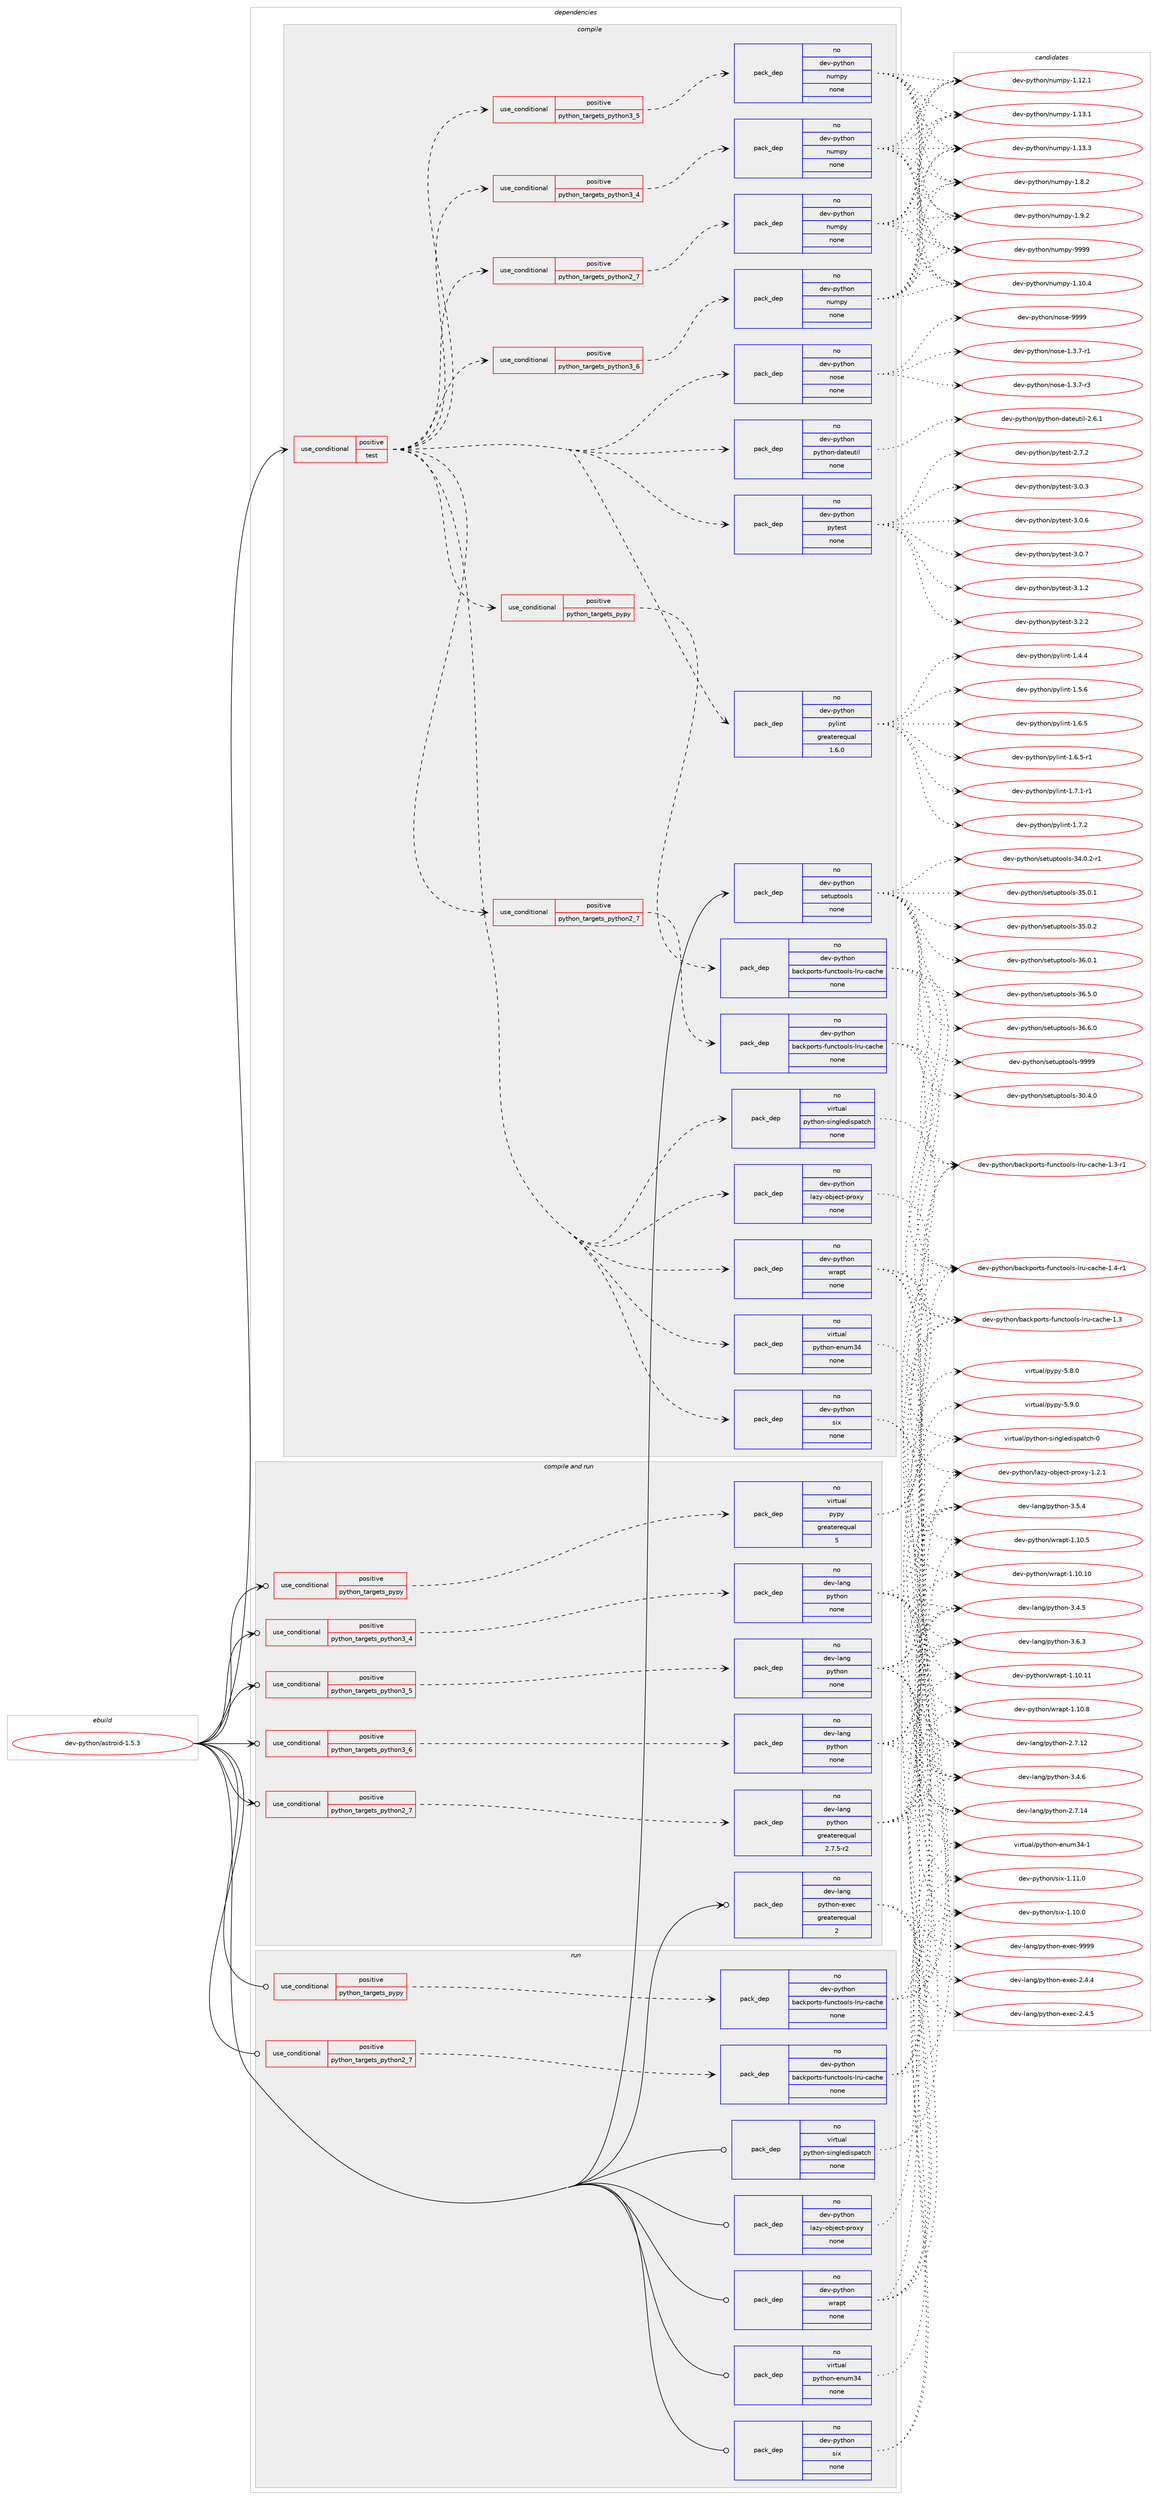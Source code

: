 digraph prolog {

# *************
# Graph options
# *************

newrank=true;
concentrate=true;
compound=true;
graph [rankdir=LR,fontname=Helvetica,fontsize=10,ranksep=1.5];#, ranksep=2.5, nodesep=0.2];
edge  [arrowhead=vee];
node  [fontname=Helvetica,fontsize=10];

# **********
# The ebuild
# **********

subgraph cluster_leftcol {
color=gray;
rank=same;
label=<<i>ebuild</i>>;
id [label="dev-python/astroid-1.5.3", color=red, width=4, href="../dev-python/astroid-1.5.3.svg"];
}

# ****************
# The dependencies
# ****************

subgraph cluster_midcol {
color=gray;
label=<<i>dependencies</i>>;
subgraph cluster_compile {
fillcolor="#eeeeee";
style=filled;
label=<<i>compile</i>>;
subgraph cond29587 {
dependency146850 [label=<<TABLE BORDER="0" CELLBORDER="1" CELLSPACING="0" CELLPADDING="4"><TR><TD ROWSPAN="3" CELLPADDING="10">use_conditional</TD></TR><TR><TD>positive</TD></TR><TR><TD>test</TD></TR></TABLE>>, shape=none, color=red];
subgraph pack113446 {
dependency146851 [label=<<TABLE BORDER="0" CELLBORDER="1" CELLSPACING="0" CELLPADDING="4" WIDTH="220"><TR><TD ROWSPAN="6" CELLPADDING="30">pack_dep</TD></TR><TR><TD WIDTH="110">no</TD></TR><TR><TD>dev-python</TD></TR><TR><TD>lazy-object-proxy</TD></TR><TR><TD>none</TD></TR><TR><TD></TD></TR></TABLE>>, shape=none, color=blue];
}
dependency146850:e -> dependency146851:w [weight=20,style="dashed",arrowhead="vee"];
subgraph pack113447 {
dependency146852 [label=<<TABLE BORDER="0" CELLBORDER="1" CELLSPACING="0" CELLPADDING="4" WIDTH="220"><TR><TD ROWSPAN="6" CELLPADDING="30">pack_dep</TD></TR><TR><TD WIDTH="110">no</TD></TR><TR><TD>dev-python</TD></TR><TR><TD>six</TD></TR><TR><TD>none</TD></TR><TR><TD></TD></TR></TABLE>>, shape=none, color=blue];
}
dependency146850:e -> dependency146852:w [weight=20,style="dashed",arrowhead="vee"];
subgraph pack113448 {
dependency146853 [label=<<TABLE BORDER="0" CELLBORDER="1" CELLSPACING="0" CELLPADDING="4" WIDTH="220"><TR><TD ROWSPAN="6" CELLPADDING="30">pack_dep</TD></TR><TR><TD WIDTH="110">no</TD></TR><TR><TD>dev-python</TD></TR><TR><TD>wrapt</TD></TR><TR><TD>none</TD></TR><TR><TD></TD></TR></TABLE>>, shape=none, color=blue];
}
dependency146850:e -> dependency146853:w [weight=20,style="dashed",arrowhead="vee"];
subgraph pack113449 {
dependency146854 [label=<<TABLE BORDER="0" CELLBORDER="1" CELLSPACING="0" CELLPADDING="4" WIDTH="220"><TR><TD ROWSPAN="6" CELLPADDING="30">pack_dep</TD></TR><TR><TD WIDTH="110">no</TD></TR><TR><TD>virtual</TD></TR><TR><TD>python-enum34</TD></TR><TR><TD>none</TD></TR><TR><TD></TD></TR></TABLE>>, shape=none, color=blue];
}
dependency146850:e -> dependency146854:w [weight=20,style="dashed",arrowhead="vee"];
subgraph pack113450 {
dependency146855 [label=<<TABLE BORDER="0" CELLBORDER="1" CELLSPACING="0" CELLPADDING="4" WIDTH="220"><TR><TD ROWSPAN="6" CELLPADDING="30">pack_dep</TD></TR><TR><TD WIDTH="110">no</TD></TR><TR><TD>virtual</TD></TR><TR><TD>python-singledispatch</TD></TR><TR><TD>none</TD></TR><TR><TD></TD></TR></TABLE>>, shape=none, color=blue];
}
dependency146850:e -> dependency146855:w [weight=20,style="dashed",arrowhead="vee"];
subgraph cond29588 {
dependency146856 [label=<<TABLE BORDER="0" CELLBORDER="1" CELLSPACING="0" CELLPADDING="4"><TR><TD ROWSPAN="3" CELLPADDING="10">use_conditional</TD></TR><TR><TD>positive</TD></TR><TR><TD>python_targets_pypy</TD></TR></TABLE>>, shape=none, color=red];
subgraph pack113451 {
dependency146857 [label=<<TABLE BORDER="0" CELLBORDER="1" CELLSPACING="0" CELLPADDING="4" WIDTH="220"><TR><TD ROWSPAN="6" CELLPADDING="30">pack_dep</TD></TR><TR><TD WIDTH="110">no</TD></TR><TR><TD>dev-python</TD></TR><TR><TD>backports-functools-lru-cache</TD></TR><TR><TD>none</TD></TR><TR><TD></TD></TR></TABLE>>, shape=none, color=blue];
}
dependency146856:e -> dependency146857:w [weight=20,style="dashed",arrowhead="vee"];
}
dependency146850:e -> dependency146856:w [weight=20,style="dashed",arrowhead="vee"];
subgraph cond29589 {
dependency146858 [label=<<TABLE BORDER="0" CELLBORDER="1" CELLSPACING="0" CELLPADDING="4"><TR><TD ROWSPAN="3" CELLPADDING="10">use_conditional</TD></TR><TR><TD>positive</TD></TR><TR><TD>python_targets_python2_7</TD></TR></TABLE>>, shape=none, color=red];
subgraph pack113452 {
dependency146859 [label=<<TABLE BORDER="0" CELLBORDER="1" CELLSPACING="0" CELLPADDING="4" WIDTH="220"><TR><TD ROWSPAN="6" CELLPADDING="30">pack_dep</TD></TR><TR><TD WIDTH="110">no</TD></TR><TR><TD>dev-python</TD></TR><TR><TD>backports-functools-lru-cache</TD></TR><TR><TD>none</TD></TR><TR><TD></TD></TR></TABLE>>, shape=none, color=blue];
}
dependency146858:e -> dependency146859:w [weight=20,style="dashed",arrowhead="vee"];
}
dependency146850:e -> dependency146858:w [weight=20,style="dashed",arrowhead="vee"];
subgraph pack113453 {
dependency146860 [label=<<TABLE BORDER="0" CELLBORDER="1" CELLSPACING="0" CELLPADDING="4" WIDTH="220"><TR><TD ROWSPAN="6" CELLPADDING="30">pack_dep</TD></TR><TR><TD WIDTH="110">no</TD></TR><TR><TD>dev-python</TD></TR><TR><TD>nose</TD></TR><TR><TD>none</TD></TR><TR><TD></TD></TR></TABLE>>, shape=none, color=blue];
}
dependency146850:e -> dependency146860:w [weight=20,style="dashed",arrowhead="vee"];
subgraph cond29590 {
dependency146861 [label=<<TABLE BORDER="0" CELLBORDER="1" CELLSPACING="0" CELLPADDING="4"><TR><TD ROWSPAN="3" CELLPADDING="10">use_conditional</TD></TR><TR><TD>positive</TD></TR><TR><TD>python_targets_python2_7</TD></TR></TABLE>>, shape=none, color=red];
subgraph pack113454 {
dependency146862 [label=<<TABLE BORDER="0" CELLBORDER="1" CELLSPACING="0" CELLPADDING="4" WIDTH="220"><TR><TD ROWSPAN="6" CELLPADDING="30">pack_dep</TD></TR><TR><TD WIDTH="110">no</TD></TR><TR><TD>dev-python</TD></TR><TR><TD>numpy</TD></TR><TR><TD>none</TD></TR><TR><TD></TD></TR></TABLE>>, shape=none, color=blue];
}
dependency146861:e -> dependency146862:w [weight=20,style="dashed",arrowhead="vee"];
}
dependency146850:e -> dependency146861:w [weight=20,style="dashed",arrowhead="vee"];
subgraph cond29591 {
dependency146863 [label=<<TABLE BORDER="0" CELLBORDER="1" CELLSPACING="0" CELLPADDING="4"><TR><TD ROWSPAN="3" CELLPADDING="10">use_conditional</TD></TR><TR><TD>positive</TD></TR><TR><TD>python_targets_python3_4</TD></TR></TABLE>>, shape=none, color=red];
subgraph pack113455 {
dependency146864 [label=<<TABLE BORDER="0" CELLBORDER="1" CELLSPACING="0" CELLPADDING="4" WIDTH="220"><TR><TD ROWSPAN="6" CELLPADDING="30">pack_dep</TD></TR><TR><TD WIDTH="110">no</TD></TR><TR><TD>dev-python</TD></TR><TR><TD>numpy</TD></TR><TR><TD>none</TD></TR><TR><TD></TD></TR></TABLE>>, shape=none, color=blue];
}
dependency146863:e -> dependency146864:w [weight=20,style="dashed",arrowhead="vee"];
}
dependency146850:e -> dependency146863:w [weight=20,style="dashed",arrowhead="vee"];
subgraph cond29592 {
dependency146865 [label=<<TABLE BORDER="0" CELLBORDER="1" CELLSPACING="0" CELLPADDING="4"><TR><TD ROWSPAN="3" CELLPADDING="10">use_conditional</TD></TR><TR><TD>positive</TD></TR><TR><TD>python_targets_python3_5</TD></TR></TABLE>>, shape=none, color=red];
subgraph pack113456 {
dependency146866 [label=<<TABLE BORDER="0" CELLBORDER="1" CELLSPACING="0" CELLPADDING="4" WIDTH="220"><TR><TD ROWSPAN="6" CELLPADDING="30">pack_dep</TD></TR><TR><TD WIDTH="110">no</TD></TR><TR><TD>dev-python</TD></TR><TR><TD>numpy</TD></TR><TR><TD>none</TD></TR><TR><TD></TD></TR></TABLE>>, shape=none, color=blue];
}
dependency146865:e -> dependency146866:w [weight=20,style="dashed",arrowhead="vee"];
}
dependency146850:e -> dependency146865:w [weight=20,style="dashed",arrowhead="vee"];
subgraph cond29593 {
dependency146867 [label=<<TABLE BORDER="0" CELLBORDER="1" CELLSPACING="0" CELLPADDING="4"><TR><TD ROWSPAN="3" CELLPADDING="10">use_conditional</TD></TR><TR><TD>positive</TD></TR><TR><TD>python_targets_python3_6</TD></TR></TABLE>>, shape=none, color=red];
subgraph pack113457 {
dependency146868 [label=<<TABLE BORDER="0" CELLBORDER="1" CELLSPACING="0" CELLPADDING="4" WIDTH="220"><TR><TD ROWSPAN="6" CELLPADDING="30">pack_dep</TD></TR><TR><TD WIDTH="110">no</TD></TR><TR><TD>dev-python</TD></TR><TR><TD>numpy</TD></TR><TR><TD>none</TD></TR><TR><TD></TD></TR></TABLE>>, shape=none, color=blue];
}
dependency146867:e -> dependency146868:w [weight=20,style="dashed",arrowhead="vee"];
}
dependency146850:e -> dependency146867:w [weight=20,style="dashed",arrowhead="vee"];
subgraph pack113458 {
dependency146869 [label=<<TABLE BORDER="0" CELLBORDER="1" CELLSPACING="0" CELLPADDING="4" WIDTH="220"><TR><TD ROWSPAN="6" CELLPADDING="30">pack_dep</TD></TR><TR><TD WIDTH="110">no</TD></TR><TR><TD>dev-python</TD></TR><TR><TD>pylint</TD></TR><TR><TD>greaterequal</TD></TR><TR><TD>1.6.0</TD></TR></TABLE>>, shape=none, color=blue];
}
dependency146850:e -> dependency146869:w [weight=20,style="dashed",arrowhead="vee"];
subgraph pack113459 {
dependency146870 [label=<<TABLE BORDER="0" CELLBORDER="1" CELLSPACING="0" CELLPADDING="4" WIDTH="220"><TR><TD ROWSPAN="6" CELLPADDING="30">pack_dep</TD></TR><TR><TD WIDTH="110">no</TD></TR><TR><TD>dev-python</TD></TR><TR><TD>pytest</TD></TR><TR><TD>none</TD></TR><TR><TD></TD></TR></TABLE>>, shape=none, color=blue];
}
dependency146850:e -> dependency146870:w [weight=20,style="dashed",arrowhead="vee"];
subgraph pack113460 {
dependency146871 [label=<<TABLE BORDER="0" CELLBORDER="1" CELLSPACING="0" CELLPADDING="4" WIDTH="220"><TR><TD ROWSPAN="6" CELLPADDING="30">pack_dep</TD></TR><TR><TD WIDTH="110">no</TD></TR><TR><TD>dev-python</TD></TR><TR><TD>python-dateutil</TD></TR><TR><TD>none</TD></TR><TR><TD></TD></TR></TABLE>>, shape=none, color=blue];
}
dependency146850:e -> dependency146871:w [weight=20,style="dashed",arrowhead="vee"];
}
id:e -> dependency146850:w [weight=20,style="solid",arrowhead="vee"];
subgraph pack113461 {
dependency146872 [label=<<TABLE BORDER="0" CELLBORDER="1" CELLSPACING="0" CELLPADDING="4" WIDTH="220"><TR><TD ROWSPAN="6" CELLPADDING="30">pack_dep</TD></TR><TR><TD WIDTH="110">no</TD></TR><TR><TD>dev-python</TD></TR><TR><TD>setuptools</TD></TR><TR><TD>none</TD></TR><TR><TD></TD></TR></TABLE>>, shape=none, color=blue];
}
id:e -> dependency146872:w [weight=20,style="solid",arrowhead="vee"];
}
subgraph cluster_compileandrun {
fillcolor="#eeeeee";
style=filled;
label=<<i>compile and run</i>>;
subgraph cond29594 {
dependency146873 [label=<<TABLE BORDER="0" CELLBORDER="1" CELLSPACING="0" CELLPADDING="4"><TR><TD ROWSPAN="3" CELLPADDING="10">use_conditional</TD></TR><TR><TD>positive</TD></TR><TR><TD>python_targets_pypy</TD></TR></TABLE>>, shape=none, color=red];
subgraph pack113462 {
dependency146874 [label=<<TABLE BORDER="0" CELLBORDER="1" CELLSPACING="0" CELLPADDING="4" WIDTH="220"><TR><TD ROWSPAN="6" CELLPADDING="30">pack_dep</TD></TR><TR><TD WIDTH="110">no</TD></TR><TR><TD>virtual</TD></TR><TR><TD>pypy</TD></TR><TR><TD>greaterequal</TD></TR><TR><TD>5</TD></TR></TABLE>>, shape=none, color=blue];
}
dependency146873:e -> dependency146874:w [weight=20,style="dashed",arrowhead="vee"];
}
id:e -> dependency146873:w [weight=20,style="solid",arrowhead="odotvee"];
subgraph cond29595 {
dependency146875 [label=<<TABLE BORDER="0" CELLBORDER="1" CELLSPACING="0" CELLPADDING="4"><TR><TD ROWSPAN="3" CELLPADDING="10">use_conditional</TD></TR><TR><TD>positive</TD></TR><TR><TD>python_targets_python2_7</TD></TR></TABLE>>, shape=none, color=red];
subgraph pack113463 {
dependency146876 [label=<<TABLE BORDER="0" CELLBORDER="1" CELLSPACING="0" CELLPADDING="4" WIDTH="220"><TR><TD ROWSPAN="6" CELLPADDING="30">pack_dep</TD></TR><TR><TD WIDTH="110">no</TD></TR><TR><TD>dev-lang</TD></TR><TR><TD>python</TD></TR><TR><TD>greaterequal</TD></TR><TR><TD>2.7.5-r2</TD></TR></TABLE>>, shape=none, color=blue];
}
dependency146875:e -> dependency146876:w [weight=20,style="dashed",arrowhead="vee"];
}
id:e -> dependency146875:w [weight=20,style="solid",arrowhead="odotvee"];
subgraph cond29596 {
dependency146877 [label=<<TABLE BORDER="0" CELLBORDER="1" CELLSPACING="0" CELLPADDING="4"><TR><TD ROWSPAN="3" CELLPADDING="10">use_conditional</TD></TR><TR><TD>positive</TD></TR><TR><TD>python_targets_python3_4</TD></TR></TABLE>>, shape=none, color=red];
subgraph pack113464 {
dependency146878 [label=<<TABLE BORDER="0" CELLBORDER="1" CELLSPACING="0" CELLPADDING="4" WIDTH="220"><TR><TD ROWSPAN="6" CELLPADDING="30">pack_dep</TD></TR><TR><TD WIDTH="110">no</TD></TR><TR><TD>dev-lang</TD></TR><TR><TD>python</TD></TR><TR><TD>none</TD></TR><TR><TD></TD></TR></TABLE>>, shape=none, color=blue];
}
dependency146877:e -> dependency146878:w [weight=20,style="dashed",arrowhead="vee"];
}
id:e -> dependency146877:w [weight=20,style="solid",arrowhead="odotvee"];
subgraph cond29597 {
dependency146879 [label=<<TABLE BORDER="0" CELLBORDER="1" CELLSPACING="0" CELLPADDING="4"><TR><TD ROWSPAN="3" CELLPADDING="10">use_conditional</TD></TR><TR><TD>positive</TD></TR><TR><TD>python_targets_python3_5</TD></TR></TABLE>>, shape=none, color=red];
subgraph pack113465 {
dependency146880 [label=<<TABLE BORDER="0" CELLBORDER="1" CELLSPACING="0" CELLPADDING="4" WIDTH="220"><TR><TD ROWSPAN="6" CELLPADDING="30">pack_dep</TD></TR><TR><TD WIDTH="110">no</TD></TR><TR><TD>dev-lang</TD></TR><TR><TD>python</TD></TR><TR><TD>none</TD></TR><TR><TD></TD></TR></TABLE>>, shape=none, color=blue];
}
dependency146879:e -> dependency146880:w [weight=20,style="dashed",arrowhead="vee"];
}
id:e -> dependency146879:w [weight=20,style="solid",arrowhead="odotvee"];
subgraph cond29598 {
dependency146881 [label=<<TABLE BORDER="0" CELLBORDER="1" CELLSPACING="0" CELLPADDING="4"><TR><TD ROWSPAN="3" CELLPADDING="10">use_conditional</TD></TR><TR><TD>positive</TD></TR><TR><TD>python_targets_python3_6</TD></TR></TABLE>>, shape=none, color=red];
subgraph pack113466 {
dependency146882 [label=<<TABLE BORDER="0" CELLBORDER="1" CELLSPACING="0" CELLPADDING="4" WIDTH="220"><TR><TD ROWSPAN="6" CELLPADDING="30">pack_dep</TD></TR><TR><TD WIDTH="110">no</TD></TR><TR><TD>dev-lang</TD></TR><TR><TD>python</TD></TR><TR><TD>none</TD></TR><TR><TD></TD></TR></TABLE>>, shape=none, color=blue];
}
dependency146881:e -> dependency146882:w [weight=20,style="dashed",arrowhead="vee"];
}
id:e -> dependency146881:w [weight=20,style="solid",arrowhead="odotvee"];
subgraph pack113467 {
dependency146883 [label=<<TABLE BORDER="0" CELLBORDER="1" CELLSPACING="0" CELLPADDING="4" WIDTH="220"><TR><TD ROWSPAN="6" CELLPADDING="30">pack_dep</TD></TR><TR><TD WIDTH="110">no</TD></TR><TR><TD>dev-lang</TD></TR><TR><TD>python-exec</TD></TR><TR><TD>greaterequal</TD></TR><TR><TD>2</TD></TR></TABLE>>, shape=none, color=blue];
}
id:e -> dependency146883:w [weight=20,style="solid",arrowhead="odotvee"];
}
subgraph cluster_run {
fillcolor="#eeeeee";
style=filled;
label=<<i>run</i>>;
subgraph cond29599 {
dependency146884 [label=<<TABLE BORDER="0" CELLBORDER="1" CELLSPACING="0" CELLPADDING="4"><TR><TD ROWSPAN="3" CELLPADDING="10">use_conditional</TD></TR><TR><TD>positive</TD></TR><TR><TD>python_targets_pypy</TD></TR></TABLE>>, shape=none, color=red];
subgraph pack113468 {
dependency146885 [label=<<TABLE BORDER="0" CELLBORDER="1" CELLSPACING="0" CELLPADDING="4" WIDTH="220"><TR><TD ROWSPAN="6" CELLPADDING="30">pack_dep</TD></TR><TR><TD WIDTH="110">no</TD></TR><TR><TD>dev-python</TD></TR><TR><TD>backports-functools-lru-cache</TD></TR><TR><TD>none</TD></TR><TR><TD></TD></TR></TABLE>>, shape=none, color=blue];
}
dependency146884:e -> dependency146885:w [weight=20,style="dashed",arrowhead="vee"];
}
id:e -> dependency146884:w [weight=20,style="solid",arrowhead="odot"];
subgraph cond29600 {
dependency146886 [label=<<TABLE BORDER="0" CELLBORDER="1" CELLSPACING="0" CELLPADDING="4"><TR><TD ROWSPAN="3" CELLPADDING="10">use_conditional</TD></TR><TR><TD>positive</TD></TR><TR><TD>python_targets_python2_7</TD></TR></TABLE>>, shape=none, color=red];
subgraph pack113469 {
dependency146887 [label=<<TABLE BORDER="0" CELLBORDER="1" CELLSPACING="0" CELLPADDING="4" WIDTH="220"><TR><TD ROWSPAN="6" CELLPADDING="30">pack_dep</TD></TR><TR><TD WIDTH="110">no</TD></TR><TR><TD>dev-python</TD></TR><TR><TD>backports-functools-lru-cache</TD></TR><TR><TD>none</TD></TR><TR><TD></TD></TR></TABLE>>, shape=none, color=blue];
}
dependency146886:e -> dependency146887:w [weight=20,style="dashed",arrowhead="vee"];
}
id:e -> dependency146886:w [weight=20,style="solid",arrowhead="odot"];
subgraph pack113470 {
dependency146888 [label=<<TABLE BORDER="0" CELLBORDER="1" CELLSPACING="0" CELLPADDING="4" WIDTH="220"><TR><TD ROWSPAN="6" CELLPADDING="30">pack_dep</TD></TR><TR><TD WIDTH="110">no</TD></TR><TR><TD>dev-python</TD></TR><TR><TD>lazy-object-proxy</TD></TR><TR><TD>none</TD></TR><TR><TD></TD></TR></TABLE>>, shape=none, color=blue];
}
id:e -> dependency146888:w [weight=20,style="solid",arrowhead="odot"];
subgraph pack113471 {
dependency146889 [label=<<TABLE BORDER="0" CELLBORDER="1" CELLSPACING="0" CELLPADDING="4" WIDTH="220"><TR><TD ROWSPAN="6" CELLPADDING="30">pack_dep</TD></TR><TR><TD WIDTH="110">no</TD></TR><TR><TD>dev-python</TD></TR><TR><TD>six</TD></TR><TR><TD>none</TD></TR><TR><TD></TD></TR></TABLE>>, shape=none, color=blue];
}
id:e -> dependency146889:w [weight=20,style="solid",arrowhead="odot"];
subgraph pack113472 {
dependency146890 [label=<<TABLE BORDER="0" CELLBORDER="1" CELLSPACING="0" CELLPADDING="4" WIDTH="220"><TR><TD ROWSPAN="6" CELLPADDING="30">pack_dep</TD></TR><TR><TD WIDTH="110">no</TD></TR><TR><TD>dev-python</TD></TR><TR><TD>wrapt</TD></TR><TR><TD>none</TD></TR><TR><TD></TD></TR></TABLE>>, shape=none, color=blue];
}
id:e -> dependency146890:w [weight=20,style="solid",arrowhead="odot"];
subgraph pack113473 {
dependency146891 [label=<<TABLE BORDER="0" CELLBORDER="1" CELLSPACING="0" CELLPADDING="4" WIDTH="220"><TR><TD ROWSPAN="6" CELLPADDING="30">pack_dep</TD></TR><TR><TD WIDTH="110">no</TD></TR><TR><TD>virtual</TD></TR><TR><TD>python-enum34</TD></TR><TR><TD>none</TD></TR><TR><TD></TD></TR></TABLE>>, shape=none, color=blue];
}
id:e -> dependency146891:w [weight=20,style="solid",arrowhead="odot"];
subgraph pack113474 {
dependency146892 [label=<<TABLE BORDER="0" CELLBORDER="1" CELLSPACING="0" CELLPADDING="4" WIDTH="220"><TR><TD ROWSPAN="6" CELLPADDING="30">pack_dep</TD></TR><TR><TD WIDTH="110">no</TD></TR><TR><TD>virtual</TD></TR><TR><TD>python-singledispatch</TD></TR><TR><TD>none</TD></TR><TR><TD></TD></TR></TABLE>>, shape=none, color=blue];
}
id:e -> dependency146892:w [weight=20,style="solid",arrowhead="odot"];
}
}

# **************
# The candidates
# **************

subgraph cluster_choices {
rank=same;
color=gray;
label=<<i>candidates</i>>;

subgraph choice113446 {
color=black;
nodesep=1;
choice10010111845112121116104111110471089712212145111981061019911645112114111120121454946504649 [label="dev-python/lazy-object-proxy-1.2.1", color=red, width=4,href="../dev-python/lazy-object-proxy-1.2.1.svg"];
dependency146851:e -> choice10010111845112121116104111110471089712212145111981061019911645112114111120121454946504649:w [style=dotted,weight="100"];
}
subgraph choice113447 {
color=black;
nodesep=1;
choice100101118451121211161041111104711510512045494649484648 [label="dev-python/six-1.10.0", color=red, width=4,href="../dev-python/six-1.10.0.svg"];
choice100101118451121211161041111104711510512045494649494648 [label="dev-python/six-1.11.0", color=red, width=4,href="../dev-python/six-1.11.0.svg"];
dependency146852:e -> choice100101118451121211161041111104711510512045494649484648:w [style=dotted,weight="100"];
dependency146852:e -> choice100101118451121211161041111104711510512045494649494648:w [style=dotted,weight="100"];
}
subgraph choice113448 {
color=black;
nodesep=1;
choice1001011184511212111610411111047119114971121164549464948464948 [label="dev-python/wrapt-1.10.10", color=red, width=4,href="../dev-python/wrapt-1.10.10.svg"];
choice1001011184511212111610411111047119114971121164549464948464949 [label="dev-python/wrapt-1.10.11", color=red, width=4,href="../dev-python/wrapt-1.10.11.svg"];
choice10010111845112121116104111110471191149711211645494649484653 [label="dev-python/wrapt-1.10.5", color=red, width=4,href="../dev-python/wrapt-1.10.5.svg"];
choice10010111845112121116104111110471191149711211645494649484656 [label="dev-python/wrapt-1.10.8", color=red, width=4,href="../dev-python/wrapt-1.10.8.svg"];
dependency146853:e -> choice1001011184511212111610411111047119114971121164549464948464948:w [style=dotted,weight="100"];
dependency146853:e -> choice1001011184511212111610411111047119114971121164549464948464949:w [style=dotted,weight="100"];
dependency146853:e -> choice10010111845112121116104111110471191149711211645494649484653:w [style=dotted,weight="100"];
dependency146853:e -> choice10010111845112121116104111110471191149711211645494649484656:w [style=dotted,weight="100"];
}
subgraph choice113449 {
color=black;
nodesep=1;
choice11810511411611797108471121211161041111104510111011710951524549 [label="virtual/python-enum34-1", color=red, width=4,href="../virtual/python-enum34-1.svg"];
dependency146854:e -> choice11810511411611797108471121211161041111104510111011710951524549:w [style=dotted,weight="100"];
}
subgraph choice113450 {
color=black;
nodesep=1;
choice11810511411611797108471121211161041111104511510511010310810110010511511297116991044548 [label="virtual/python-singledispatch-0", color=red, width=4,href="../virtual/python-singledispatch-0.svg"];
dependency146855:e -> choice11810511411611797108471121211161041111104511510511010310810110010511511297116991044548:w [style=dotted,weight="100"];
}
subgraph choice113451 {
color=black;
nodesep=1;
choice10010111845112121116104111110479897991071121111141161154510211711099116111111108115451081141174599979910410145494651 [label="dev-python/backports-functools-lru-cache-1.3", color=red, width=4,href="../dev-python/backports-functools-lru-cache-1.3.svg"];
choice100101118451121211161041111104798979910711211111411611545102117110991161111111081154510811411745999799104101454946514511449 [label="dev-python/backports-functools-lru-cache-1.3-r1", color=red, width=4,href="../dev-python/backports-functools-lru-cache-1.3-r1.svg"];
choice100101118451121211161041111104798979910711211111411611545102117110991161111111081154510811411745999799104101454946524511449 [label="dev-python/backports-functools-lru-cache-1.4-r1", color=red, width=4,href="../dev-python/backports-functools-lru-cache-1.4-r1.svg"];
dependency146857:e -> choice10010111845112121116104111110479897991071121111141161154510211711099116111111108115451081141174599979910410145494651:w [style=dotted,weight="100"];
dependency146857:e -> choice100101118451121211161041111104798979910711211111411611545102117110991161111111081154510811411745999799104101454946514511449:w [style=dotted,weight="100"];
dependency146857:e -> choice100101118451121211161041111104798979910711211111411611545102117110991161111111081154510811411745999799104101454946524511449:w [style=dotted,weight="100"];
}
subgraph choice113452 {
color=black;
nodesep=1;
choice10010111845112121116104111110479897991071121111141161154510211711099116111111108115451081141174599979910410145494651 [label="dev-python/backports-functools-lru-cache-1.3", color=red, width=4,href="../dev-python/backports-functools-lru-cache-1.3.svg"];
choice100101118451121211161041111104798979910711211111411611545102117110991161111111081154510811411745999799104101454946514511449 [label="dev-python/backports-functools-lru-cache-1.3-r1", color=red, width=4,href="../dev-python/backports-functools-lru-cache-1.3-r1.svg"];
choice100101118451121211161041111104798979910711211111411611545102117110991161111111081154510811411745999799104101454946524511449 [label="dev-python/backports-functools-lru-cache-1.4-r1", color=red, width=4,href="../dev-python/backports-functools-lru-cache-1.4-r1.svg"];
dependency146859:e -> choice10010111845112121116104111110479897991071121111141161154510211711099116111111108115451081141174599979910410145494651:w [style=dotted,weight="100"];
dependency146859:e -> choice100101118451121211161041111104798979910711211111411611545102117110991161111111081154510811411745999799104101454946514511449:w [style=dotted,weight="100"];
dependency146859:e -> choice100101118451121211161041111104798979910711211111411611545102117110991161111111081154510811411745999799104101454946524511449:w [style=dotted,weight="100"];
}
subgraph choice113453 {
color=black;
nodesep=1;
choice10010111845112121116104111110471101111151014549465146554511449 [label="dev-python/nose-1.3.7-r1", color=red, width=4,href="../dev-python/nose-1.3.7-r1.svg"];
choice10010111845112121116104111110471101111151014549465146554511451 [label="dev-python/nose-1.3.7-r3", color=red, width=4,href="../dev-python/nose-1.3.7-r3.svg"];
choice10010111845112121116104111110471101111151014557575757 [label="dev-python/nose-9999", color=red, width=4,href="../dev-python/nose-9999.svg"];
dependency146860:e -> choice10010111845112121116104111110471101111151014549465146554511449:w [style=dotted,weight="100"];
dependency146860:e -> choice10010111845112121116104111110471101111151014549465146554511451:w [style=dotted,weight="100"];
dependency146860:e -> choice10010111845112121116104111110471101111151014557575757:w [style=dotted,weight="100"];
}
subgraph choice113454 {
color=black;
nodesep=1;
choice100101118451121211161041111104711011710911212145494649484652 [label="dev-python/numpy-1.10.4", color=red, width=4,href="../dev-python/numpy-1.10.4.svg"];
choice100101118451121211161041111104711011710911212145494649504649 [label="dev-python/numpy-1.12.1", color=red, width=4,href="../dev-python/numpy-1.12.1.svg"];
choice100101118451121211161041111104711011710911212145494649514649 [label="dev-python/numpy-1.13.1", color=red, width=4,href="../dev-python/numpy-1.13.1.svg"];
choice100101118451121211161041111104711011710911212145494649514651 [label="dev-python/numpy-1.13.3", color=red, width=4,href="../dev-python/numpy-1.13.3.svg"];
choice1001011184511212111610411111047110117109112121454946564650 [label="dev-python/numpy-1.8.2", color=red, width=4,href="../dev-python/numpy-1.8.2.svg"];
choice1001011184511212111610411111047110117109112121454946574650 [label="dev-python/numpy-1.9.2", color=red, width=4,href="../dev-python/numpy-1.9.2.svg"];
choice10010111845112121116104111110471101171091121214557575757 [label="dev-python/numpy-9999", color=red, width=4,href="../dev-python/numpy-9999.svg"];
dependency146862:e -> choice100101118451121211161041111104711011710911212145494649484652:w [style=dotted,weight="100"];
dependency146862:e -> choice100101118451121211161041111104711011710911212145494649504649:w [style=dotted,weight="100"];
dependency146862:e -> choice100101118451121211161041111104711011710911212145494649514649:w [style=dotted,weight="100"];
dependency146862:e -> choice100101118451121211161041111104711011710911212145494649514651:w [style=dotted,weight="100"];
dependency146862:e -> choice1001011184511212111610411111047110117109112121454946564650:w [style=dotted,weight="100"];
dependency146862:e -> choice1001011184511212111610411111047110117109112121454946574650:w [style=dotted,weight="100"];
dependency146862:e -> choice10010111845112121116104111110471101171091121214557575757:w [style=dotted,weight="100"];
}
subgraph choice113455 {
color=black;
nodesep=1;
choice100101118451121211161041111104711011710911212145494649484652 [label="dev-python/numpy-1.10.4", color=red, width=4,href="../dev-python/numpy-1.10.4.svg"];
choice100101118451121211161041111104711011710911212145494649504649 [label="dev-python/numpy-1.12.1", color=red, width=4,href="../dev-python/numpy-1.12.1.svg"];
choice100101118451121211161041111104711011710911212145494649514649 [label="dev-python/numpy-1.13.1", color=red, width=4,href="../dev-python/numpy-1.13.1.svg"];
choice100101118451121211161041111104711011710911212145494649514651 [label="dev-python/numpy-1.13.3", color=red, width=4,href="../dev-python/numpy-1.13.3.svg"];
choice1001011184511212111610411111047110117109112121454946564650 [label="dev-python/numpy-1.8.2", color=red, width=4,href="../dev-python/numpy-1.8.2.svg"];
choice1001011184511212111610411111047110117109112121454946574650 [label="dev-python/numpy-1.9.2", color=red, width=4,href="../dev-python/numpy-1.9.2.svg"];
choice10010111845112121116104111110471101171091121214557575757 [label="dev-python/numpy-9999", color=red, width=4,href="../dev-python/numpy-9999.svg"];
dependency146864:e -> choice100101118451121211161041111104711011710911212145494649484652:w [style=dotted,weight="100"];
dependency146864:e -> choice100101118451121211161041111104711011710911212145494649504649:w [style=dotted,weight="100"];
dependency146864:e -> choice100101118451121211161041111104711011710911212145494649514649:w [style=dotted,weight="100"];
dependency146864:e -> choice100101118451121211161041111104711011710911212145494649514651:w [style=dotted,weight="100"];
dependency146864:e -> choice1001011184511212111610411111047110117109112121454946564650:w [style=dotted,weight="100"];
dependency146864:e -> choice1001011184511212111610411111047110117109112121454946574650:w [style=dotted,weight="100"];
dependency146864:e -> choice10010111845112121116104111110471101171091121214557575757:w [style=dotted,weight="100"];
}
subgraph choice113456 {
color=black;
nodesep=1;
choice100101118451121211161041111104711011710911212145494649484652 [label="dev-python/numpy-1.10.4", color=red, width=4,href="../dev-python/numpy-1.10.4.svg"];
choice100101118451121211161041111104711011710911212145494649504649 [label="dev-python/numpy-1.12.1", color=red, width=4,href="../dev-python/numpy-1.12.1.svg"];
choice100101118451121211161041111104711011710911212145494649514649 [label="dev-python/numpy-1.13.1", color=red, width=4,href="../dev-python/numpy-1.13.1.svg"];
choice100101118451121211161041111104711011710911212145494649514651 [label="dev-python/numpy-1.13.3", color=red, width=4,href="../dev-python/numpy-1.13.3.svg"];
choice1001011184511212111610411111047110117109112121454946564650 [label="dev-python/numpy-1.8.2", color=red, width=4,href="../dev-python/numpy-1.8.2.svg"];
choice1001011184511212111610411111047110117109112121454946574650 [label="dev-python/numpy-1.9.2", color=red, width=4,href="../dev-python/numpy-1.9.2.svg"];
choice10010111845112121116104111110471101171091121214557575757 [label="dev-python/numpy-9999", color=red, width=4,href="../dev-python/numpy-9999.svg"];
dependency146866:e -> choice100101118451121211161041111104711011710911212145494649484652:w [style=dotted,weight="100"];
dependency146866:e -> choice100101118451121211161041111104711011710911212145494649504649:w [style=dotted,weight="100"];
dependency146866:e -> choice100101118451121211161041111104711011710911212145494649514649:w [style=dotted,weight="100"];
dependency146866:e -> choice100101118451121211161041111104711011710911212145494649514651:w [style=dotted,weight="100"];
dependency146866:e -> choice1001011184511212111610411111047110117109112121454946564650:w [style=dotted,weight="100"];
dependency146866:e -> choice1001011184511212111610411111047110117109112121454946574650:w [style=dotted,weight="100"];
dependency146866:e -> choice10010111845112121116104111110471101171091121214557575757:w [style=dotted,weight="100"];
}
subgraph choice113457 {
color=black;
nodesep=1;
choice100101118451121211161041111104711011710911212145494649484652 [label="dev-python/numpy-1.10.4", color=red, width=4,href="../dev-python/numpy-1.10.4.svg"];
choice100101118451121211161041111104711011710911212145494649504649 [label="dev-python/numpy-1.12.1", color=red, width=4,href="../dev-python/numpy-1.12.1.svg"];
choice100101118451121211161041111104711011710911212145494649514649 [label="dev-python/numpy-1.13.1", color=red, width=4,href="../dev-python/numpy-1.13.1.svg"];
choice100101118451121211161041111104711011710911212145494649514651 [label="dev-python/numpy-1.13.3", color=red, width=4,href="../dev-python/numpy-1.13.3.svg"];
choice1001011184511212111610411111047110117109112121454946564650 [label="dev-python/numpy-1.8.2", color=red, width=4,href="../dev-python/numpy-1.8.2.svg"];
choice1001011184511212111610411111047110117109112121454946574650 [label="dev-python/numpy-1.9.2", color=red, width=4,href="../dev-python/numpy-1.9.2.svg"];
choice10010111845112121116104111110471101171091121214557575757 [label="dev-python/numpy-9999", color=red, width=4,href="../dev-python/numpy-9999.svg"];
dependency146868:e -> choice100101118451121211161041111104711011710911212145494649484652:w [style=dotted,weight="100"];
dependency146868:e -> choice100101118451121211161041111104711011710911212145494649504649:w [style=dotted,weight="100"];
dependency146868:e -> choice100101118451121211161041111104711011710911212145494649514649:w [style=dotted,weight="100"];
dependency146868:e -> choice100101118451121211161041111104711011710911212145494649514651:w [style=dotted,weight="100"];
dependency146868:e -> choice1001011184511212111610411111047110117109112121454946564650:w [style=dotted,weight="100"];
dependency146868:e -> choice1001011184511212111610411111047110117109112121454946574650:w [style=dotted,weight="100"];
dependency146868:e -> choice10010111845112121116104111110471101171091121214557575757:w [style=dotted,weight="100"];
}
subgraph choice113458 {
color=black;
nodesep=1;
choice1001011184511212111610411111047112121108105110116454946524652 [label="dev-python/pylint-1.4.4", color=red, width=4,href="../dev-python/pylint-1.4.4.svg"];
choice1001011184511212111610411111047112121108105110116454946534654 [label="dev-python/pylint-1.5.6", color=red, width=4,href="../dev-python/pylint-1.5.6.svg"];
choice1001011184511212111610411111047112121108105110116454946544653 [label="dev-python/pylint-1.6.5", color=red, width=4,href="../dev-python/pylint-1.6.5.svg"];
choice10010111845112121116104111110471121211081051101164549465446534511449 [label="dev-python/pylint-1.6.5-r1", color=red, width=4,href="../dev-python/pylint-1.6.5-r1.svg"];
choice10010111845112121116104111110471121211081051101164549465546494511449 [label="dev-python/pylint-1.7.1-r1", color=red, width=4,href="../dev-python/pylint-1.7.1-r1.svg"];
choice1001011184511212111610411111047112121108105110116454946554650 [label="dev-python/pylint-1.7.2", color=red, width=4,href="../dev-python/pylint-1.7.2.svg"];
dependency146869:e -> choice1001011184511212111610411111047112121108105110116454946524652:w [style=dotted,weight="100"];
dependency146869:e -> choice1001011184511212111610411111047112121108105110116454946534654:w [style=dotted,weight="100"];
dependency146869:e -> choice1001011184511212111610411111047112121108105110116454946544653:w [style=dotted,weight="100"];
dependency146869:e -> choice10010111845112121116104111110471121211081051101164549465446534511449:w [style=dotted,weight="100"];
dependency146869:e -> choice10010111845112121116104111110471121211081051101164549465546494511449:w [style=dotted,weight="100"];
dependency146869:e -> choice1001011184511212111610411111047112121108105110116454946554650:w [style=dotted,weight="100"];
}
subgraph choice113459 {
color=black;
nodesep=1;
choice1001011184511212111610411111047112121116101115116455046554650 [label="dev-python/pytest-2.7.2", color=red, width=4,href="../dev-python/pytest-2.7.2.svg"];
choice1001011184511212111610411111047112121116101115116455146484651 [label="dev-python/pytest-3.0.3", color=red, width=4,href="../dev-python/pytest-3.0.3.svg"];
choice1001011184511212111610411111047112121116101115116455146484654 [label="dev-python/pytest-3.0.6", color=red, width=4,href="../dev-python/pytest-3.0.6.svg"];
choice1001011184511212111610411111047112121116101115116455146484655 [label="dev-python/pytest-3.0.7", color=red, width=4,href="../dev-python/pytest-3.0.7.svg"];
choice1001011184511212111610411111047112121116101115116455146494650 [label="dev-python/pytest-3.1.2", color=red, width=4,href="../dev-python/pytest-3.1.2.svg"];
choice1001011184511212111610411111047112121116101115116455146504650 [label="dev-python/pytest-3.2.2", color=red, width=4,href="../dev-python/pytest-3.2.2.svg"];
dependency146870:e -> choice1001011184511212111610411111047112121116101115116455046554650:w [style=dotted,weight="100"];
dependency146870:e -> choice1001011184511212111610411111047112121116101115116455146484651:w [style=dotted,weight="100"];
dependency146870:e -> choice1001011184511212111610411111047112121116101115116455146484654:w [style=dotted,weight="100"];
dependency146870:e -> choice1001011184511212111610411111047112121116101115116455146484655:w [style=dotted,weight="100"];
dependency146870:e -> choice1001011184511212111610411111047112121116101115116455146494650:w [style=dotted,weight="100"];
dependency146870:e -> choice1001011184511212111610411111047112121116101115116455146504650:w [style=dotted,weight="100"];
}
subgraph choice113460 {
color=black;
nodesep=1;
choice10010111845112121116104111110471121211161041111104510097116101117116105108455046544649 [label="dev-python/python-dateutil-2.6.1", color=red, width=4,href="../dev-python/python-dateutil-2.6.1.svg"];
dependency146871:e -> choice10010111845112121116104111110471121211161041111104510097116101117116105108455046544649:w [style=dotted,weight="100"];
}
subgraph choice113461 {
color=black;
nodesep=1;
choice100101118451121211161041111104711510111611711211611111110811545514846524648 [label="dev-python/setuptools-30.4.0", color=red, width=4,href="../dev-python/setuptools-30.4.0.svg"];
choice1001011184511212111610411111047115101116117112116111111108115455152464846504511449 [label="dev-python/setuptools-34.0.2-r1", color=red, width=4,href="../dev-python/setuptools-34.0.2-r1.svg"];
choice100101118451121211161041111104711510111611711211611111110811545515346484649 [label="dev-python/setuptools-35.0.1", color=red, width=4,href="../dev-python/setuptools-35.0.1.svg"];
choice100101118451121211161041111104711510111611711211611111110811545515346484650 [label="dev-python/setuptools-35.0.2", color=red, width=4,href="../dev-python/setuptools-35.0.2.svg"];
choice100101118451121211161041111104711510111611711211611111110811545515446484649 [label="dev-python/setuptools-36.0.1", color=red, width=4,href="../dev-python/setuptools-36.0.1.svg"];
choice100101118451121211161041111104711510111611711211611111110811545515446534648 [label="dev-python/setuptools-36.5.0", color=red, width=4,href="../dev-python/setuptools-36.5.0.svg"];
choice100101118451121211161041111104711510111611711211611111110811545515446544648 [label="dev-python/setuptools-36.6.0", color=red, width=4,href="../dev-python/setuptools-36.6.0.svg"];
choice10010111845112121116104111110471151011161171121161111111081154557575757 [label="dev-python/setuptools-9999", color=red, width=4,href="../dev-python/setuptools-9999.svg"];
dependency146872:e -> choice100101118451121211161041111104711510111611711211611111110811545514846524648:w [style=dotted,weight="100"];
dependency146872:e -> choice1001011184511212111610411111047115101116117112116111111108115455152464846504511449:w [style=dotted,weight="100"];
dependency146872:e -> choice100101118451121211161041111104711510111611711211611111110811545515346484649:w [style=dotted,weight="100"];
dependency146872:e -> choice100101118451121211161041111104711510111611711211611111110811545515346484650:w [style=dotted,weight="100"];
dependency146872:e -> choice100101118451121211161041111104711510111611711211611111110811545515446484649:w [style=dotted,weight="100"];
dependency146872:e -> choice100101118451121211161041111104711510111611711211611111110811545515446534648:w [style=dotted,weight="100"];
dependency146872:e -> choice100101118451121211161041111104711510111611711211611111110811545515446544648:w [style=dotted,weight="100"];
dependency146872:e -> choice10010111845112121116104111110471151011161171121161111111081154557575757:w [style=dotted,weight="100"];
}
subgraph choice113462 {
color=black;
nodesep=1;
choice1181051141161179710847112121112121455346564648 [label="virtual/pypy-5.8.0", color=red, width=4,href="../virtual/pypy-5.8.0.svg"];
choice1181051141161179710847112121112121455346574648 [label="virtual/pypy-5.9.0", color=red, width=4,href="../virtual/pypy-5.9.0.svg"];
dependency146874:e -> choice1181051141161179710847112121112121455346564648:w [style=dotted,weight="100"];
dependency146874:e -> choice1181051141161179710847112121112121455346574648:w [style=dotted,weight="100"];
}
subgraph choice113463 {
color=black;
nodesep=1;
choice10010111845108971101034711212111610411111045504655464950 [label="dev-lang/python-2.7.12", color=red, width=4,href="../dev-lang/python-2.7.12.svg"];
choice10010111845108971101034711212111610411111045504655464952 [label="dev-lang/python-2.7.14", color=red, width=4,href="../dev-lang/python-2.7.14.svg"];
choice100101118451089711010347112121116104111110455146524653 [label="dev-lang/python-3.4.5", color=red, width=4,href="../dev-lang/python-3.4.5.svg"];
choice100101118451089711010347112121116104111110455146524654 [label="dev-lang/python-3.4.6", color=red, width=4,href="../dev-lang/python-3.4.6.svg"];
choice100101118451089711010347112121116104111110455146534652 [label="dev-lang/python-3.5.4", color=red, width=4,href="../dev-lang/python-3.5.4.svg"];
choice100101118451089711010347112121116104111110455146544651 [label="dev-lang/python-3.6.3", color=red, width=4,href="../dev-lang/python-3.6.3.svg"];
dependency146876:e -> choice10010111845108971101034711212111610411111045504655464950:w [style=dotted,weight="100"];
dependency146876:e -> choice10010111845108971101034711212111610411111045504655464952:w [style=dotted,weight="100"];
dependency146876:e -> choice100101118451089711010347112121116104111110455146524653:w [style=dotted,weight="100"];
dependency146876:e -> choice100101118451089711010347112121116104111110455146524654:w [style=dotted,weight="100"];
dependency146876:e -> choice100101118451089711010347112121116104111110455146534652:w [style=dotted,weight="100"];
dependency146876:e -> choice100101118451089711010347112121116104111110455146544651:w [style=dotted,weight="100"];
}
subgraph choice113464 {
color=black;
nodesep=1;
choice10010111845108971101034711212111610411111045504655464950 [label="dev-lang/python-2.7.12", color=red, width=4,href="../dev-lang/python-2.7.12.svg"];
choice10010111845108971101034711212111610411111045504655464952 [label="dev-lang/python-2.7.14", color=red, width=4,href="../dev-lang/python-2.7.14.svg"];
choice100101118451089711010347112121116104111110455146524653 [label="dev-lang/python-3.4.5", color=red, width=4,href="../dev-lang/python-3.4.5.svg"];
choice100101118451089711010347112121116104111110455146524654 [label="dev-lang/python-3.4.6", color=red, width=4,href="../dev-lang/python-3.4.6.svg"];
choice100101118451089711010347112121116104111110455146534652 [label="dev-lang/python-3.5.4", color=red, width=4,href="../dev-lang/python-3.5.4.svg"];
choice100101118451089711010347112121116104111110455146544651 [label="dev-lang/python-3.6.3", color=red, width=4,href="../dev-lang/python-3.6.3.svg"];
dependency146878:e -> choice10010111845108971101034711212111610411111045504655464950:w [style=dotted,weight="100"];
dependency146878:e -> choice10010111845108971101034711212111610411111045504655464952:w [style=dotted,weight="100"];
dependency146878:e -> choice100101118451089711010347112121116104111110455146524653:w [style=dotted,weight="100"];
dependency146878:e -> choice100101118451089711010347112121116104111110455146524654:w [style=dotted,weight="100"];
dependency146878:e -> choice100101118451089711010347112121116104111110455146534652:w [style=dotted,weight="100"];
dependency146878:e -> choice100101118451089711010347112121116104111110455146544651:w [style=dotted,weight="100"];
}
subgraph choice113465 {
color=black;
nodesep=1;
choice10010111845108971101034711212111610411111045504655464950 [label="dev-lang/python-2.7.12", color=red, width=4,href="../dev-lang/python-2.7.12.svg"];
choice10010111845108971101034711212111610411111045504655464952 [label="dev-lang/python-2.7.14", color=red, width=4,href="../dev-lang/python-2.7.14.svg"];
choice100101118451089711010347112121116104111110455146524653 [label="dev-lang/python-3.4.5", color=red, width=4,href="../dev-lang/python-3.4.5.svg"];
choice100101118451089711010347112121116104111110455146524654 [label="dev-lang/python-3.4.6", color=red, width=4,href="../dev-lang/python-3.4.6.svg"];
choice100101118451089711010347112121116104111110455146534652 [label="dev-lang/python-3.5.4", color=red, width=4,href="../dev-lang/python-3.5.4.svg"];
choice100101118451089711010347112121116104111110455146544651 [label="dev-lang/python-3.6.3", color=red, width=4,href="../dev-lang/python-3.6.3.svg"];
dependency146880:e -> choice10010111845108971101034711212111610411111045504655464950:w [style=dotted,weight="100"];
dependency146880:e -> choice10010111845108971101034711212111610411111045504655464952:w [style=dotted,weight="100"];
dependency146880:e -> choice100101118451089711010347112121116104111110455146524653:w [style=dotted,weight="100"];
dependency146880:e -> choice100101118451089711010347112121116104111110455146524654:w [style=dotted,weight="100"];
dependency146880:e -> choice100101118451089711010347112121116104111110455146534652:w [style=dotted,weight="100"];
dependency146880:e -> choice100101118451089711010347112121116104111110455146544651:w [style=dotted,weight="100"];
}
subgraph choice113466 {
color=black;
nodesep=1;
choice10010111845108971101034711212111610411111045504655464950 [label="dev-lang/python-2.7.12", color=red, width=4,href="../dev-lang/python-2.7.12.svg"];
choice10010111845108971101034711212111610411111045504655464952 [label="dev-lang/python-2.7.14", color=red, width=4,href="../dev-lang/python-2.7.14.svg"];
choice100101118451089711010347112121116104111110455146524653 [label="dev-lang/python-3.4.5", color=red, width=4,href="../dev-lang/python-3.4.5.svg"];
choice100101118451089711010347112121116104111110455146524654 [label="dev-lang/python-3.4.6", color=red, width=4,href="../dev-lang/python-3.4.6.svg"];
choice100101118451089711010347112121116104111110455146534652 [label="dev-lang/python-3.5.4", color=red, width=4,href="../dev-lang/python-3.5.4.svg"];
choice100101118451089711010347112121116104111110455146544651 [label="dev-lang/python-3.6.3", color=red, width=4,href="../dev-lang/python-3.6.3.svg"];
dependency146882:e -> choice10010111845108971101034711212111610411111045504655464950:w [style=dotted,weight="100"];
dependency146882:e -> choice10010111845108971101034711212111610411111045504655464952:w [style=dotted,weight="100"];
dependency146882:e -> choice100101118451089711010347112121116104111110455146524653:w [style=dotted,weight="100"];
dependency146882:e -> choice100101118451089711010347112121116104111110455146524654:w [style=dotted,weight="100"];
dependency146882:e -> choice100101118451089711010347112121116104111110455146534652:w [style=dotted,weight="100"];
dependency146882:e -> choice100101118451089711010347112121116104111110455146544651:w [style=dotted,weight="100"];
}
subgraph choice113467 {
color=black;
nodesep=1;
choice1001011184510897110103471121211161041111104510112010199455046524652 [label="dev-lang/python-exec-2.4.4", color=red, width=4,href="../dev-lang/python-exec-2.4.4.svg"];
choice1001011184510897110103471121211161041111104510112010199455046524653 [label="dev-lang/python-exec-2.4.5", color=red, width=4,href="../dev-lang/python-exec-2.4.5.svg"];
choice10010111845108971101034711212111610411111045101120101994557575757 [label="dev-lang/python-exec-9999", color=red, width=4,href="../dev-lang/python-exec-9999.svg"];
dependency146883:e -> choice1001011184510897110103471121211161041111104510112010199455046524652:w [style=dotted,weight="100"];
dependency146883:e -> choice1001011184510897110103471121211161041111104510112010199455046524653:w [style=dotted,weight="100"];
dependency146883:e -> choice10010111845108971101034711212111610411111045101120101994557575757:w [style=dotted,weight="100"];
}
subgraph choice113468 {
color=black;
nodesep=1;
choice10010111845112121116104111110479897991071121111141161154510211711099116111111108115451081141174599979910410145494651 [label="dev-python/backports-functools-lru-cache-1.3", color=red, width=4,href="../dev-python/backports-functools-lru-cache-1.3.svg"];
choice100101118451121211161041111104798979910711211111411611545102117110991161111111081154510811411745999799104101454946514511449 [label="dev-python/backports-functools-lru-cache-1.3-r1", color=red, width=4,href="../dev-python/backports-functools-lru-cache-1.3-r1.svg"];
choice100101118451121211161041111104798979910711211111411611545102117110991161111111081154510811411745999799104101454946524511449 [label="dev-python/backports-functools-lru-cache-1.4-r1", color=red, width=4,href="../dev-python/backports-functools-lru-cache-1.4-r1.svg"];
dependency146885:e -> choice10010111845112121116104111110479897991071121111141161154510211711099116111111108115451081141174599979910410145494651:w [style=dotted,weight="100"];
dependency146885:e -> choice100101118451121211161041111104798979910711211111411611545102117110991161111111081154510811411745999799104101454946514511449:w [style=dotted,weight="100"];
dependency146885:e -> choice100101118451121211161041111104798979910711211111411611545102117110991161111111081154510811411745999799104101454946524511449:w [style=dotted,weight="100"];
}
subgraph choice113469 {
color=black;
nodesep=1;
choice10010111845112121116104111110479897991071121111141161154510211711099116111111108115451081141174599979910410145494651 [label="dev-python/backports-functools-lru-cache-1.3", color=red, width=4,href="../dev-python/backports-functools-lru-cache-1.3.svg"];
choice100101118451121211161041111104798979910711211111411611545102117110991161111111081154510811411745999799104101454946514511449 [label="dev-python/backports-functools-lru-cache-1.3-r1", color=red, width=4,href="../dev-python/backports-functools-lru-cache-1.3-r1.svg"];
choice100101118451121211161041111104798979910711211111411611545102117110991161111111081154510811411745999799104101454946524511449 [label="dev-python/backports-functools-lru-cache-1.4-r1", color=red, width=4,href="../dev-python/backports-functools-lru-cache-1.4-r1.svg"];
dependency146887:e -> choice10010111845112121116104111110479897991071121111141161154510211711099116111111108115451081141174599979910410145494651:w [style=dotted,weight="100"];
dependency146887:e -> choice100101118451121211161041111104798979910711211111411611545102117110991161111111081154510811411745999799104101454946514511449:w [style=dotted,weight="100"];
dependency146887:e -> choice100101118451121211161041111104798979910711211111411611545102117110991161111111081154510811411745999799104101454946524511449:w [style=dotted,weight="100"];
}
subgraph choice113470 {
color=black;
nodesep=1;
choice10010111845112121116104111110471089712212145111981061019911645112114111120121454946504649 [label="dev-python/lazy-object-proxy-1.2.1", color=red, width=4,href="../dev-python/lazy-object-proxy-1.2.1.svg"];
dependency146888:e -> choice10010111845112121116104111110471089712212145111981061019911645112114111120121454946504649:w [style=dotted,weight="100"];
}
subgraph choice113471 {
color=black;
nodesep=1;
choice100101118451121211161041111104711510512045494649484648 [label="dev-python/six-1.10.0", color=red, width=4,href="../dev-python/six-1.10.0.svg"];
choice100101118451121211161041111104711510512045494649494648 [label="dev-python/six-1.11.0", color=red, width=4,href="../dev-python/six-1.11.0.svg"];
dependency146889:e -> choice100101118451121211161041111104711510512045494649484648:w [style=dotted,weight="100"];
dependency146889:e -> choice100101118451121211161041111104711510512045494649494648:w [style=dotted,weight="100"];
}
subgraph choice113472 {
color=black;
nodesep=1;
choice1001011184511212111610411111047119114971121164549464948464948 [label="dev-python/wrapt-1.10.10", color=red, width=4,href="../dev-python/wrapt-1.10.10.svg"];
choice1001011184511212111610411111047119114971121164549464948464949 [label="dev-python/wrapt-1.10.11", color=red, width=4,href="../dev-python/wrapt-1.10.11.svg"];
choice10010111845112121116104111110471191149711211645494649484653 [label="dev-python/wrapt-1.10.5", color=red, width=4,href="../dev-python/wrapt-1.10.5.svg"];
choice10010111845112121116104111110471191149711211645494649484656 [label="dev-python/wrapt-1.10.8", color=red, width=4,href="../dev-python/wrapt-1.10.8.svg"];
dependency146890:e -> choice1001011184511212111610411111047119114971121164549464948464948:w [style=dotted,weight="100"];
dependency146890:e -> choice1001011184511212111610411111047119114971121164549464948464949:w [style=dotted,weight="100"];
dependency146890:e -> choice10010111845112121116104111110471191149711211645494649484653:w [style=dotted,weight="100"];
dependency146890:e -> choice10010111845112121116104111110471191149711211645494649484656:w [style=dotted,weight="100"];
}
subgraph choice113473 {
color=black;
nodesep=1;
choice11810511411611797108471121211161041111104510111011710951524549 [label="virtual/python-enum34-1", color=red, width=4,href="../virtual/python-enum34-1.svg"];
dependency146891:e -> choice11810511411611797108471121211161041111104510111011710951524549:w [style=dotted,weight="100"];
}
subgraph choice113474 {
color=black;
nodesep=1;
choice11810511411611797108471121211161041111104511510511010310810110010511511297116991044548 [label="virtual/python-singledispatch-0", color=red, width=4,href="../virtual/python-singledispatch-0.svg"];
dependency146892:e -> choice11810511411611797108471121211161041111104511510511010310810110010511511297116991044548:w [style=dotted,weight="100"];
}
}

}
